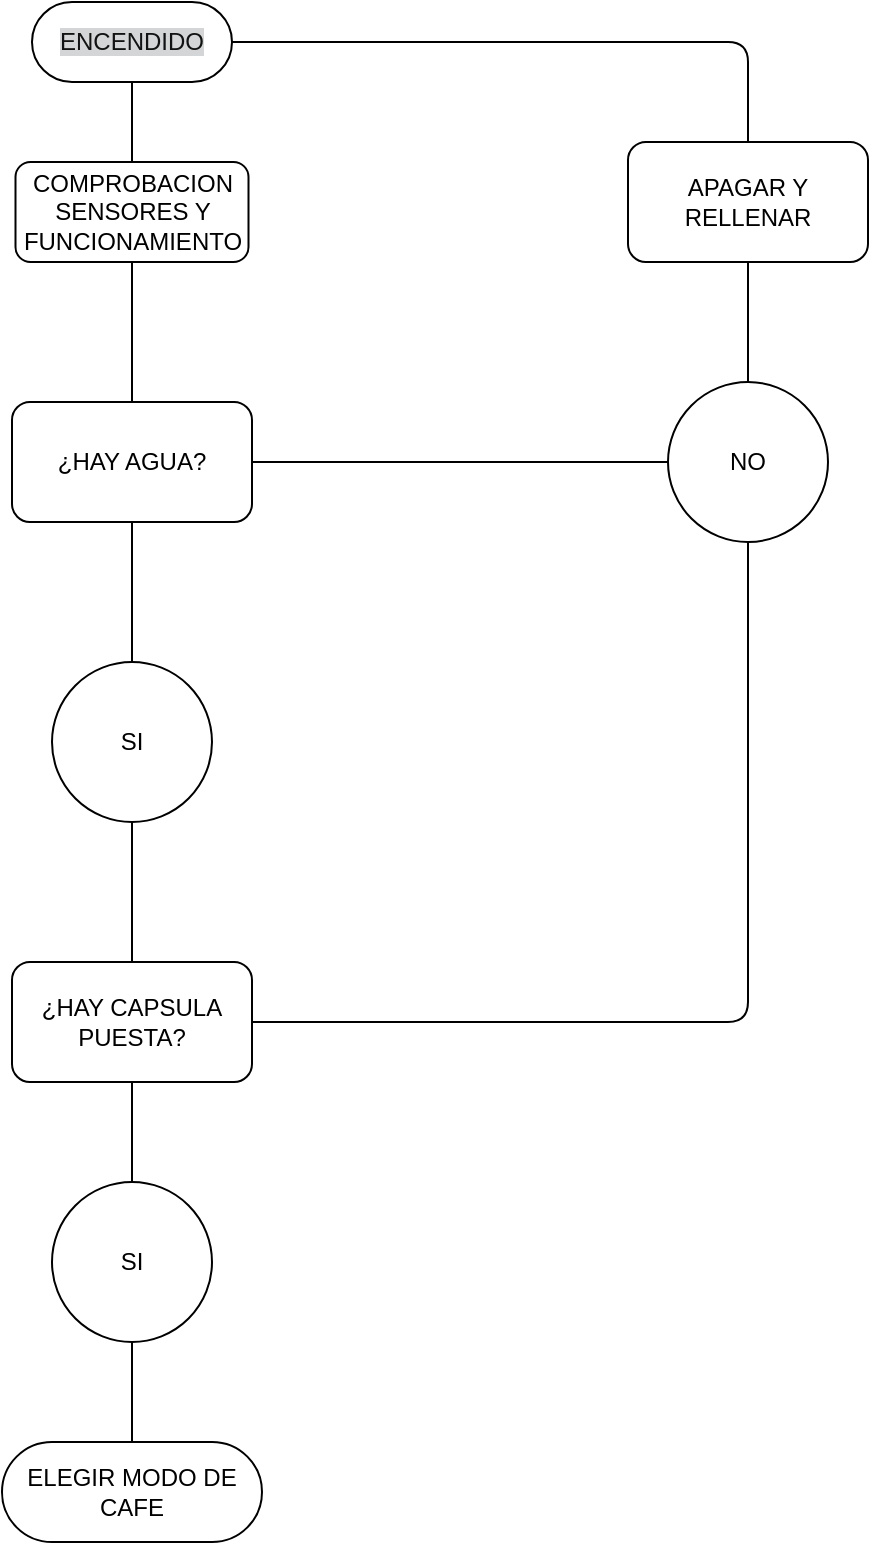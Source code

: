 <mxfile>
    <diagram id="pOwEDaTtwzO-6ecy52zt" name="Page-1">
        <mxGraphModel dx="1040" dy="787" grid="1" gridSize="10" guides="1" tooltips="1" connect="1" arrows="1" fold="1" page="1" pageScale="1" pageWidth="1169" pageHeight="1654" math="0" shadow="0">
            <root>
                <mxCell id="0"/>
                <mxCell id="1" parent="0"/>
                <mxCell id="3" value="COMPROBACION SENSORES Y FUNCIONAMIENTO" style="rounded=1;whiteSpace=wrap;html=1;" vertex="1" parent="1">
                    <mxGeometry x="351.75" y="510" width="116.5" height="50" as="geometry"/>
                </mxCell>
                <mxCell id="4" value="¿HAY AGUA?" style="rounded=1;whiteSpace=wrap;html=1;" vertex="1" parent="1">
                    <mxGeometry x="350" y="630" width="120" height="60" as="geometry"/>
                </mxCell>
                <mxCell id="5" value="NO" style="ellipse;whiteSpace=wrap;html=1;aspect=fixed;" vertex="1" parent="1">
                    <mxGeometry x="678" y="620" width="80" height="80" as="geometry"/>
                </mxCell>
                <mxCell id="6" value="SI" style="ellipse;whiteSpace=wrap;html=1;aspect=fixed;" vertex="1" parent="1">
                    <mxGeometry x="370" y="760" width="80" height="80" as="geometry"/>
                </mxCell>
                <mxCell id="7" value="APAGAR Y RELLENAR" style="rounded=1;whiteSpace=wrap;html=1;" vertex="1" parent="1">
                    <mxGeometry x="658" y="500" width="120" height="60" as="geometry"/>
                </mxCell>
                <mxCell id="8" value="¿HAY CAPSULA PUESTA?" style="rounded=1;whiteSpace=wrap;html=1;" vertex="1" parent="1">
                    <mxGeometry x="350" y="910" width="120" height="60" as="geometry"/>
                </mxCell>
                <mxCell id="9" value="SI" style="ellipse;whiteSpace=wrap;html=1;aspect=fixed;" vertex="1" parent="1">
                    <mxGeometry x="370" y="1020" width="80" height="80" as="geometry"/>
                </mxCell>
                <mxCell id="11" value="" style="endArrow=none;html=1;entryX=0.5;entryY=0.5;entryDx=0;entryDy=15;exitX=0.5;exitY=0;exitDx=0;exitDy=0;entryPerimeter=0;" edge="1" parent="1" source="3" target="21">
                    <mxGeometry width="50" height="50" relative="1" as="geometry">
                        <mxPoint x="508" y="550" as="sourcePoint"/>
                        <mxPoint x="410.0" y="470" as="targetPoint"/>
                    </mxGeometry>
                </mxCell>
                <mxCell id="12" value="" style="endArrow=none;html=1;entryX=0.5;entryY=0;entryDx=0;entryDy=0;exitX=1;exitY=0.5;exitDx=0;exitDy=0;exitPerimeter=0;" edge="1" parent="1" source="21" target="7">
                    <mxGeometry width="50" height="50" relative="1" as="geometry">
                        <mxPoint x="461.5" y="450" as="sourcePoint"/>
                        <mxPoint x="417" y="480" as="targetPoint"/>
                        <Array as="points">
                            <mxPoint x="718" y="450"/>
                        </Array>
                    </mxGeometry>
                </mxCell>
                <mxCell id="13" value="" style="endArrow=none;html=1;entryX=0.5;entryY=0;entryDx=0;entryDy=0;exitX=0.5;exitY=1;exitDx=0;exitDy=0;" edge="1" parent="1" source="3" target="4">
                    <mxGeometry width="50" height="50" relative="1" as="geometry">
                        <mxPoint x="417" y="520" as="sourcePoint"/>
                        <mxPoint x="417" y="480" as="targetPoint"/>
                    </mxGeometry>
                </mxCell>
                <mxCell id="14" value="" style="endArrow=none;html=1;entryX=0.5;entryY=1;entryDx=0;entryDy=0;exitX=0.5;exitY=0;exitDx=0;exitDy=0;" edge="1" parent="1" source="6" target="4">
                    <mxGeometry width="50" height="50" relative="1" as="geometry">
                        <mxPoint x="417" y="570" as="sourcePoint"/>
                        <mxPoint x="420" y="640" as="targetPoint"/>
                    </mxGeometry>
                </mxCell>
                <mxCell id="15" value="" style="endArrow=none;html=1;entryX=1;entryY=0.5;entryDx=0;entryDy=0;exitX=0;exitY=0.5;exitDx=0;exitDy=0;" edge="1" parent="1" source="5" target="4">
                    <mxGeometry width="50" height="50" relative="1" as="geometry">
                        <mxPoint x="417" y="770" as="sourcePoint"/>
                        <mxPoint x="420" y="700" as="targetPoint"/>
                    </mxGeometry>
                </mxCell>
                <mxCell id="16" value="" style="endArrow=none;html=1;entryX=0.5;entryY=0;entryDx=0;entryDy=0;exitX=0.5;exitY=1;exitDx=0;exitDy=0;" edge="1" parent="1" source="7" target="5">
                    <mxGeometry width="50" height="50" relative="1" as="geometry">
                        <mxPoint x="417" y="570" as="sourcePoint"/>
                        <mxPoint x="420" y="640" as="targetPoint"/>
                    </mxGeometry>
                </mxCell>
                <mxCell id="17" value="" style="endArrow=none;html=1;entryX=0.5;entryY=1;entryDx=0;entryDy=0;exitX=0.5;exitY=0;exitDx=0;exitDy=0;" edge="1" parent="1" source="8" target="6">
                    <mxGeometry width="50" height="50" relative="1" as="geometry">
                        <mxPoint x="427" y="580" as="sourcePoint"/>
                        <mxPoint x="430" y="650" as="targetPoint"/>
                    </mxGeometry>
                </mxCell>
                <mxCell id="18" value="" style="endArrow=none;html=1;entryX=0.5;entryY=0;entryDx=0;entryDy=0;exitX=0.5;exitY=1;exitDx=0;exitDy=0;" edge="1" parent="1" source="8" target="9">
                    <mxGeometry width="50" height="50" relative="1" as="geometry">
                        <mxPoint x="420" y="920" as="sourcePoint"/>
                        <mxPoint x="420" y="850" as="targetPoint"/>
                    </mxGeometry>
                </mxCell>
                <mxCell id="19" value="" style="endArrow=none;html=1;entryX=0.5;entryY=1;entryDx=0;entryDy=0;exitX=1;exitY=0.5;exitDx=0;exitDy=0;" edge="1" parent="1" source="8" target="5">
                    <mxGeometry width="50" height="50" relative="1" as="geometry">
                        <mxPoint x="420" y="980" as="sourcePoint"/>
                        <mxPoint x="428" y="1070" as="targetPoint"/>
                        <Array as="points">
                            <mxPoint x="718" y="940"/>
                        </Array>
                    </mxGeometry>
                </mxCell>
                <mxCell id="20" value="" style="endArrow=none;html=1;entryX=0.5;entryY=1;entryDx=0;entryDy=0;exitX=0.5;exitY=0.5;exitDx=0;exitDy=-25;exitPerimeter=0;" edge="1" parent="1" source="22" target="9">
                    <mxGeometry width="50" height="50" relative="1" as="geometry">
                        <mxPoint x="410" y="1200" as="sourcePoint"/>
                        <mxPoint x="428" y="1070" as="targetPoint"/>
                    </mxGeometry>
                </mxCell>
                <mxCell id="21" value="&lt;font color=&quot;#121212&quot;&gt;&lt;span style=&quot;background-color: rgb(211, 213, 214);&quot;&gt;ENCENDIDO&lt;/span&gt;&lt;/font&gt;" style="html=1;dashed=0;whiteSpace=wrap;shape=mxgraph.dfd.start" vertex="1" parent="1">
                    <mxGeometry x="360" y="430" width="100" height="40" as="geometry"/>
                </mxCell>
                <mxCell id="22" value="ELEGIR MODO DE CAFE" style="html=1;dashed=0;whiteSpace=wrap;shape=mxgraph.dfd.start" vertex="1" parent="1">
                    <mxGeometry x="345" y="1150" width="130" height="50" as="geometry"/>
                </mxCell>
            </root>
        </mxGraphModel>
    </diagram>
</mxfile>